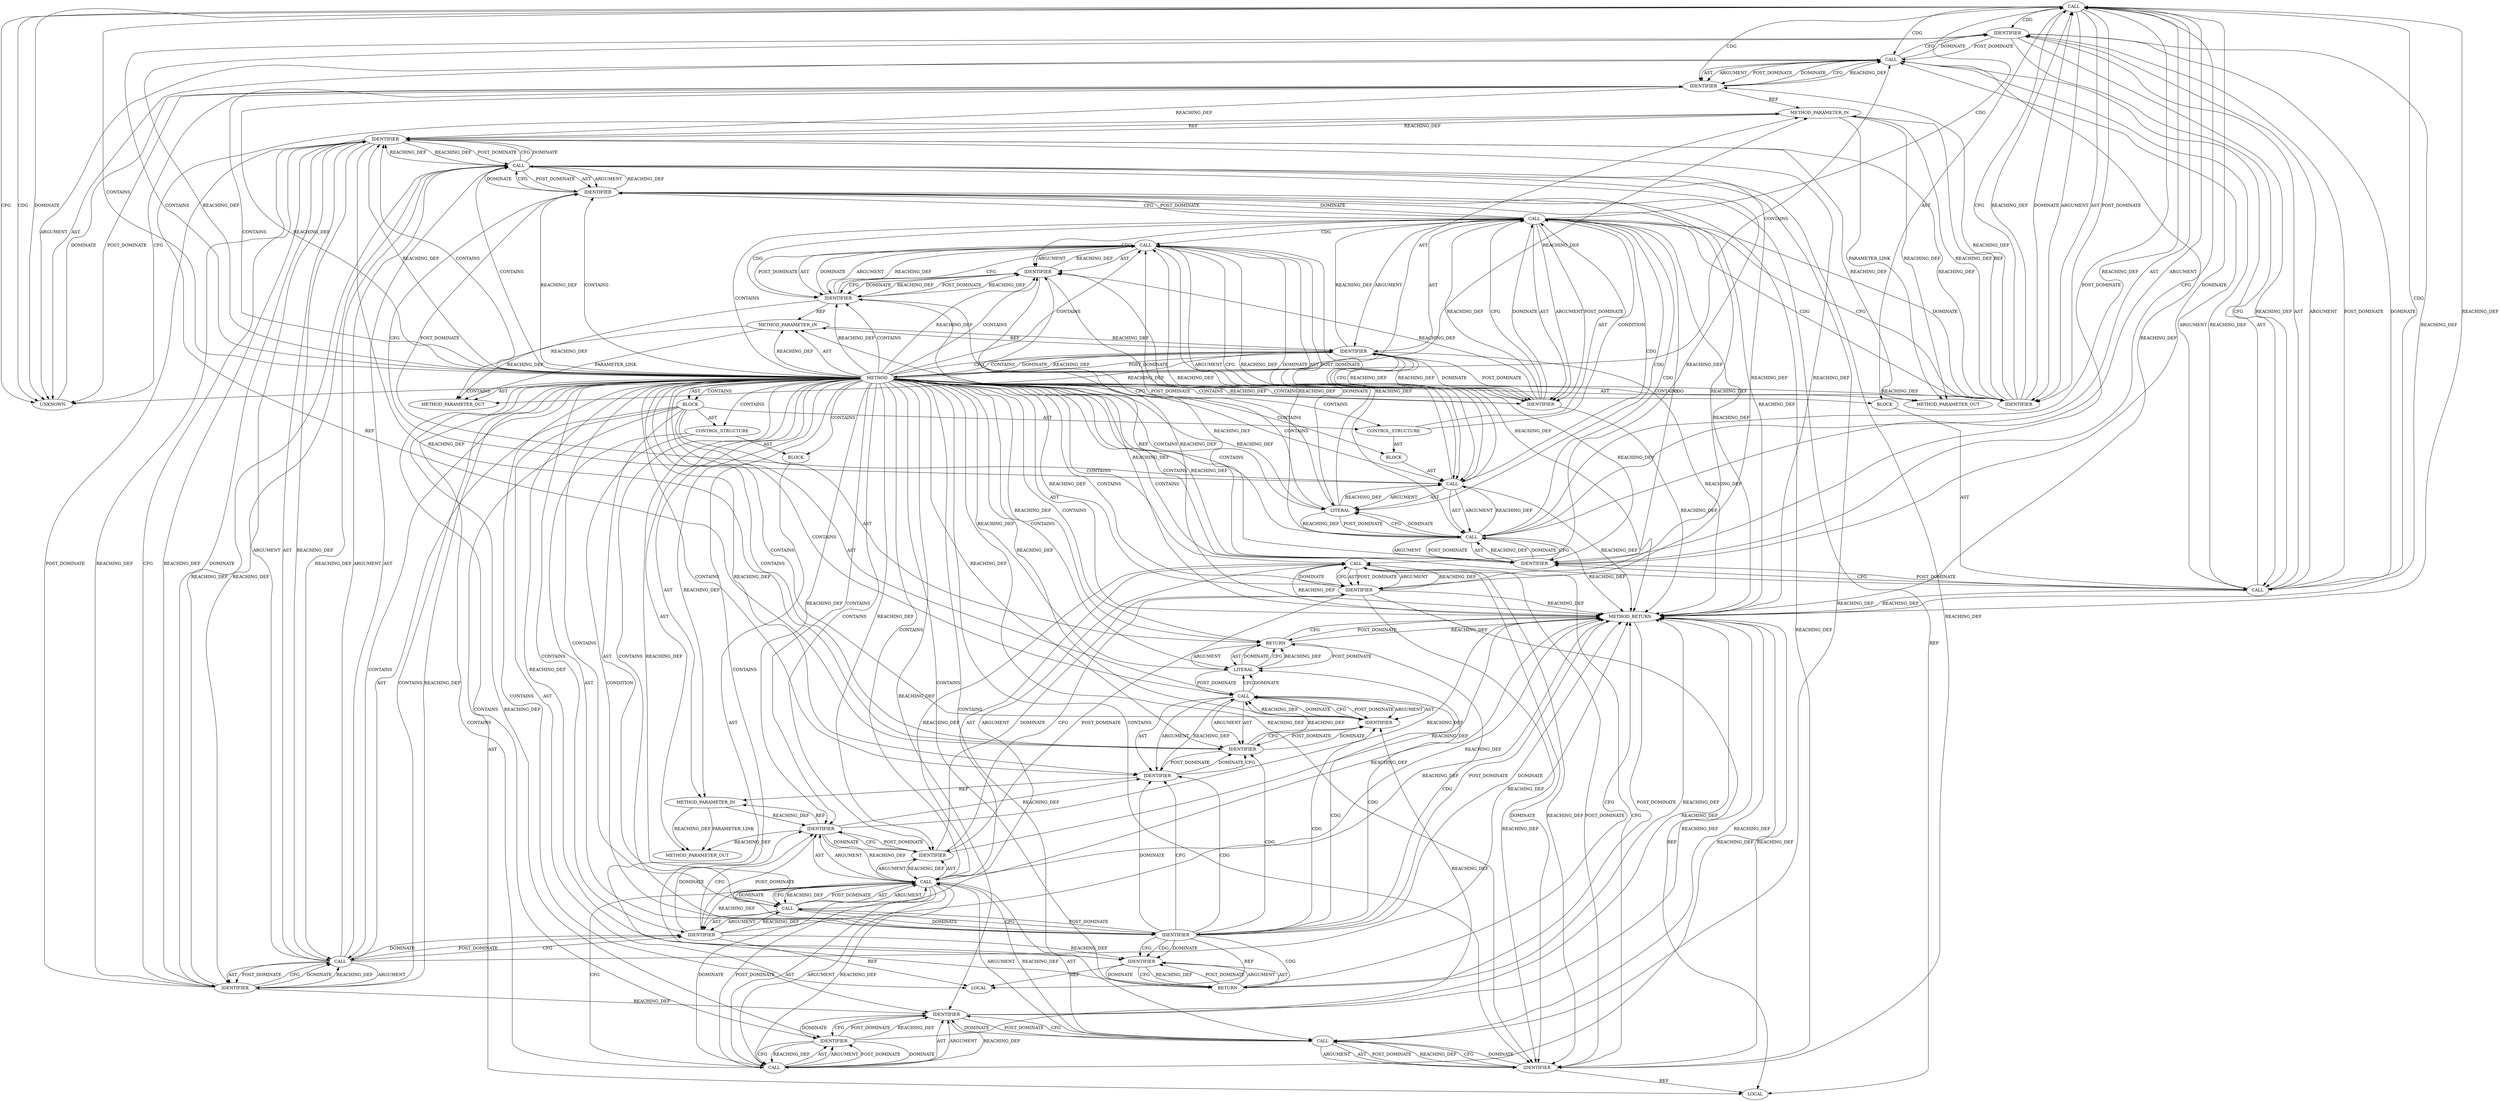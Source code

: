 digraph {
  3719 [label=CALL ORDER=1 ARGUMENT_INDEX=1 CODE="CTRL_BODY(base)" COLUMN_NUMBER=10 METHOD_FULL_NAME="file_code_old-a282a2f-decode_preamble-524.c:71:71:CTRL_BODY:1" LINE_NUMBER=1146 TYPE_FULL_NAME="ANY" DISPATCH_TYPE="INLINED" SIGNATURE="" NAME="CTRL_BODY"]
  3713 [label=CALL ORDER=1 ARGUMENT_INDEX=-1 CODE="ctrl_len < CEPH_PREAMBLE_INLINE_LEN" COLUMN_NUMBER=6 METHOD_FULL_NAME="<operator>.lessThan" LINE_NUMBER=1145 TYPE_FULL_NAME="<empty>" DISPATCH_TYPE="STATIC_DISPATCH" SIGNATURE="" NAME="<operator>.lessThan"]
  3749 [label=CONTROL_STRUCTURE CONTROL_STRUCTURE_TYPE="IF" ORDER=6 PARSER_TYPE_NAME="CASTIfStatement" ARGUMENT_INDEX=-1 CODE="if (ret)" COLUMN_NUMBER=2 LINE_NUMBER=1152]
  3733 [label=CALL ORDER=1 ARGUMENT_INDEX=1 CODE="&sg" COLUMN_NUMBER=14 METHOD_FULL_NAME="<operator>.addressOf" LINE_NUMBER=1149 TYPE_FULL_NAME="<empty>" DISPATCH_TYPE="STATIC_DISPATCH" SIGNATURE="" NAME="<operator>.addressOf"]
  3742 [label=CALL ORDER=3 ARGUMENT_INDEX=3 CODE="&sg" COLUMN_NUMBER=29 METHOD_FULL_NAME="<operator>.addressOf" LINE_NUMBER=1150 TYPE_FULL_NAME="<empty>" DISPATCH_TYPE="STATIC_DISPATCH" SIGNATURE="" NAME="<operator>.addressOf"]
  3730 [label=IDENTIFIER ORDER=1 ARGUMENT_INDEX=1 CODE="CEPH_PREAMBLE_INLINE_LEN" COLUMN_NUMBER=10 LINE_NUMBER=1147 TYPE_FULL_NAME="ANY" NAME="CEPH_PREAMBLE_INLINE_LEN"]
  3710 [label=LOCAL ORDER=1 CODE="struct scatterlist sg" COLUMN_NUMBER=21 LINE_NUMBER=1141 TYPE_FULL_NAME="scatterlist" NAME="sg"]
  3741 [label=IDENTIFIER ORDER=2 ARGUMENT_INDEX=2 CODE="true" COLUMN_NUMBER=23 LINE_NUMBER=1150 TYPE_FULL_NAME="ANY" NAME="true"]
  3747 [label=IDENTIFIER ORDER=1 ARGUMENT_INDEX=1 CODE="CEPH_PREAMBLE_SECURE_LEN" COLUMN_NUMBER=4 LINE_NUMBER=1151 TYPE_FULL_NAME="ANY" NAME="CEPH_PREAMBLE_SECURE_LEN"]
  3731 [label=IDENTIFIER ORDER=2 ARGUMENT_INDEX=2 CODE="ctrl_len" COLUMN_NUMBER=37 LINE_NUMBER=1147 TYPE_FULL_NAME="int" NAME="ctrl_len"]
  3757 [label=IDENTIFIER ORDER=3 ARGUMENT_INDEX=3 CODE="CEPH_PREAMBLE_SECURE_LEN" COLUMN_NUMBER=26 LINE_NUMBER=1155 TYPE_FULL_NAME="ANY" NAME="CEPH_PREAMBLE_SECURE_LEN"]
  3748 [label=IDENTIFIER ORDER=2 ARGUMENT_INDEX=2 CODE="CEPH_GCM_TAG_LEN" COLUMN_NUMBER=31 LINE_NUMBER=1151 TYPE_FULL_NAME="ANY" NAME="CEPH_GCM_TAG_LEN"]
  3717 [label=CALL ORDER=1 ARGUMENT_INDEX=1 CODE="memset(CTRL_BODY(base) + ctrl_len, 0,
		       CEPH_PREAMBLE_INLINE_LEN - ctrl_len)" COLUMN_NUMBER=3 METHOD_FULL_NAME="memset" LINE_NUMBER=1146 TYPE_FULL_NAME="<empty>" DISPATCH_TYPE="STATIC_DISPATCH" SIGNATURE="" NAME="memset"]
  3754 [label=CALL ORDER=7 ARGUMENT_INDEX=-1 CODE="add_out_kvec(con, base, CEPH_PREAMBLE_SECURE_LEN)" COLUMN_NUMBER=2 METHOD_FULL_NAME="add_out_kvec" LINE_NUMBER=1155 TYPE_FULL_NAME="<empty>" DISPATCH_TYPE="STATIC_DISPATCH" SIGNATURE="" NAME="add_out_kvec"]
  3734 [label=IDENTIFIER ORDER=1 ARGUMENT_INDEX=1 CODE="sg" COLUMN_NUMBER=15 LINE_NUMBER=1149 TYPE_FULL_NAME="scatterlist" NAME="sg"]
  3736 [label=IDENTIFIER ORDER=3 ARGUMENT_INDEX=3 CODE="CEPH_PREAMBLE_SECURE_LEN" COLUMN_NUMBER=25 LINE_NUMBER=1149 TYPE_FULL_NAME="ANY" NAME="CEPH_PREAMBLE_SECURE_LEN"]
  3726 [label=IDENTIFIER ORDER=2 ARGUMENT_INDEX=2 CODE="CEPH_PREAMBLE_LEN" COLUMN_NUMBER=10 LINE_NUMBER=1146 TYPE_FULL_NAME="ANY" NAME="CEPH_PREAMBLE_LEN"]
  3709 [label=BLOCK ORDER=4 ARGUMENT_INDEX=-1 CODE="{
	struct scatterlist sg;
	int ret;

	/* inline buffer padding? */
	if (ctrl_len < CEPH_PREAMBLE_INLINE_LEN)
		memset(CTRL_BODY(base) + ctrl_len, 0,
		       CEPH_PREAMBLE_INLINE_LEN - ctrl_len);

	sg_init_one(&sg, base, CEPH_PREAMBLE_SECURE_LEN);
	ret = gcm_crypt(con, true, &sg, &sg,
			CEPH_PREAMBLE_SECURE_LEN - CEPH_GCM_TAG_LEN);
	if (ret)
		return ret;

	add_out_kvec(con, base, CEPH_PREAMBLE_SECURE_LEN);
	return 0;
}" COLUMN_NUMBER=1 LINE_NUMBER=1140 TYPE_FULL_NAME="void"]
  3711 [label=LOCAL ORDER=2 CODE="int ret" COLUMN_NUMBER=6 LINE_NUMBER=1142 TYPE_FULL_NAME="int" NAME="ret"]
  3758 [label=RETURN ORDER=8 ARGUMENT_INDEX=-1 CODE="return 0;" COLUMN_NUMBER=2 LINE_NUMBER=1156]
  3743 [label=IDENTIFIER ORDER=1 ARGUMENT_INDEX=1 CODE="sg" COLUMN_NUMBER=30 LINE_NUMBER=1150 TYPE_FULL_NAME="scatterlist" NAME="sg"]
  3740 [label=IDENTIFIER ORDER=1 ARGUMENT_INDEX=1 CODE="con" COLUMN_NUMBER=18 LINE_NUMBER=1150 TYPE_FULL_NAME="ceph_connection*" NAME="con"]
  3759 [label=LITERAL ORDER=1 ARGUMENT_INDEX=-1 CODE="0" COLUMN_NUMBER=9 LINE_NUMBER=1156 TYPE_FULL_NAME="int"]
  3756 [label=IDENTIFIER ORDER=2 ARGUMENT_INDEX=2 CODE="base" COLUMN_NUMBER=20 LINE_NUMBER=1155 TYPE_FULL_NAME="void*" NAME="base"]
  3752 [label=RETURN ORDER=1 ARGUMENT_INDEX=1 CODE="return ret;" COLUMN_NUMBER=3 LINE_NUMBER=1153]
  3732 [label=CALL ORDER=4 ARGUMENT_INDEX=-1 CODE="sg_init_one(&sg, base, CEPH_PREAMBLE_SECURE_LEN)" COLUMN_NUMBER=2 METHOD_FULL_NAME="sg_init_one" LINE_NUMBER=1149 TYPE_FULL_NAME="<empty>" DISPATCH_TYPE="STATIC_DISPATCH" SIGNATURE="" NAME="sg_init_one"]
  3723 [label=CALL ORDER=1 ARGUMENT_INDEX=1 CODE="(void *)(base)" COLUMN_NUMBER=10 METHOD_FULL_NAME="<operator>.cast" LINE_NUMBER=1146 TYPE_FULL_NAME="<empty>" DISPATCH_TYPE="STATIC_DISPATCH" SIGNATURE="" NAME="<operator>.cast"]
  3746 [label=CALL ORDER=5 ARGUMENT_INDEX=5 CODE="CEPH_PREAMBLE_SECURE_LEN - CEPH_GCM_TAG_LEN" COLUMN_NUMBER=4 METHOD_FULL_NAME="<operator>.subtraction" LINE_NUMBER=1151 TYPE_FULL_NAME="<empty>" DISPATCH_TYPE="STATIC_DISPATCH" SIGNATURE="" NAME="<operator>.subtraction"]
  3745 [label=IDENTIFIER ORDER=1 ARGUMENT_INDEX=1 CODE="sg" COLUMN_NUMBER=35 LINE_NUMBER=1150 TYPE_FULL_NAME="scatterlist" NAME="sg"]
  3751 [label=BLOCK ORDER=2 ARGUMENT_INDEX=-1 CODE="<empty>" COLUMN_NUMBER=3 LINE_NUMBER=1153 TYPE_FULL_NAME="void"]
  3718 [label=CALL ORDER=1 ARGUMENT_INDEX=1 CODE="CTRL_BODY(base) + ctrl_len" COLUMN_NUMBER=10 METHOD_FULL_NAME="<operator>.addition" LINE_NUMBER=1146 TYPE_FULL_NAME="<empty>" DISPATCH_TYPE="STATIC_DISPATCH" SIGNATURE="" NAME="<operator>.addition"]
  3715 [label=IDENTIFIER ORDER=2 ARGUMENT_INDEX=2 CODE="CEPH_PREAMBLE_INLINE_LEN" COLUMN_NUMBER=17 LINE_NUMBER=1145 TYPE_FULL_NAME="ANY" NAME="CEPH_PREAMBLE_INLINE_LEN"]
  3735 [label=IDENTIFIER ORDER=2 ARGUMENT_INDEX=2 CODE="base" COLUMN_NUMBER=19 LINE_NUMBER=1149 TYPE_FULL_NAME="void*" NAME="base"]
  3755 [label=IDENTIFIER ORDER=1 ARGUMENT_INDEX=1 CODE="con" COLUMN_NUMBER=15 LINE_NUMBER=1155 TYPE_FULL_NAME="ceph_connection*" NAME="con"]
  3744 [label=CALL ORDER=4 ARGUMENT_INDEX=4 CODE="&sg" COLUMN_NUMBER=34 METHOD_FULL_NAME="<operator>.addressOf" LINE_NUMBER=1150 TYPE_FULL_NAME="<empty>" DISPATCH_TYPE="STATIC_DISPATCH" SIGNATURE="" NAME="<operator>.addressOf"]
  3753 [label=IDENTIFIER ORDER=1 ARGUMENT_INDEX=-1 CODE="ret" COLUMN_NUMBER=10 LINE_NUMBER=1153 TYPE_FULL_NAME="int" NAME="ret"]
  13114 [label=METHOD_PARAMETER_OUT ORDER=1 CODE="struct ceph_connection *con" IS_VARIADIC=false COLUMN_NUMBER=38 LINE_NUMBER=1138 TYPE_FULL_NAME="ceph_connection*" EVALUATION_STRATEGY="BY_VALUE" INDEX=1 NAME="con"]
  3727 [label=IDENTIFIER ORDER=2 ARGUMENT_INDEX=2 CODE="ctrl_len" COLUMN_NUMBER=28 LINE_NUMBER=1146 TYPE_FULL_NAME="int" NAME="ctrl_len"]
  3712 [label=CONTROL_STRUCTURE CONTROL_STRUCTURE_TYPE="IF" ORDER=3 PARSER_TYPE_NAME="CASTIfStatement" ARGUMENT_INDEX=-1 CODE="if (ctrl_len < CEPH_PREAMBLE_INLINE_LEN)" COLUMN_NUMBER=2 LINE_NUMBER=1145]
  3760 [label=METHOD_RETURN ORDER=5 CODE="RET" COLUMN_NUMBER=1 LINE_NUMBER=1138 TYPE_FULL_NAME="int" EVALUATION_STRATEGY="BY_VALUE"]
  3724 [label=UNKNOWN ORDER=1 PARSER_TYPE_NAME="CASTTypeId" ARGUMENT_INDEX=1 CODE="void *" COLUMN_NUMBER=10 LINE_NUMBER=1146 TYPE_FULL_NAME="<empty>" CONTAINED_REF="<empty>"]
  3721 [label=BLOCK ORDER=2 ARGUMENT_INDEX=1 CODE="<empty>" TYPE_FULL_NAME="void"]
  3722 [label=CALL ORDER=1 ARGUMENT_INDEX=1 CODE="(void *)(base) + CEPH_PREAMBLE_LEN" COLUMN_NUMBER=10 METHOD_FULL_NAME="<operator>.addition" LINE_NUMBER=1146 TYPE_FULL_NAME="<empty>" DISPATCH_TYPE="STATIC_DISPATCH" SIGNATURE="" NAME="<operator>.addition"]
  3708 [label=METHOD_PARAMETER_IN ORDER=3 CODE="int ctrl_len" IS_VARIADIC=false COLUMN_NUMBER=22 LINE_NUMBER=1139 TYPE_FULL_NAME="int" EVALUATION_STRATEGY="BY_VALUE" INDEX=3 NAME="ctrl_len"]
  3738 [label=IDENTIFIER ORDER=1 ARGUMENT_INDEX=1 CODE="ret" COLUMN_NUMBER=2 LINE_NUMBER=1150 TYPE_FULL_NAME="int" NAME="ret"]
  3714 [label=IDENTIFIER ORDER=1 ARGUMENT_INDEX=1 CODE="ctrl_len" COLUMN_NUMBER=6 LINE_NUMBER=1145 TYPE_FULL_NAME="int" NAME="ctrl_len"]
  3706 [label=METHOD_PARAMETER_IN ORDER=1 CODE="struct ceph_connection *con" IS_VARIADIC=false COLUMN_NUMBER=38 LINE_NUMBER=1138 TYPE_FULL_NAME="ceph_connection*" EVALUATION_STRATEGY="BY_VALUE" INDEX=1 NAME="con"]
  3728 [label=LITERAL ORDER=2 ARGUMENT_INDEX=2 CODE="0" COLUMN_NUMBER=38 LINE_NUMBER=1146 TYPE_FULL_NAME="int"]
  3716 [label=BLOCK ORDER=2 ARGUMENT_INDEX=-1 CODE="<empty>" COLUMN_NUMBER=3 LINE_NUMBER=1146 TYPE_FULL_NAME="void"]
  13115 [label=METHOD_PARAMETER_OUT ORDER=2 CODE="void *base" IS_VARIADIC=false COLUMN_NUMBER=10 LINE_NUMBER=1139 TYPE_FULL_NAME="void*" EVALUATION_STRATEGY="BY_VALUE" INDEX=2 NAME="base"]
  3707 [label=METHOD_PARAMETER_IN ORDER=2 CODE="void *base" IS_VARIADIC=false COLUMN_NUMBER=10 LINE_NUMBER=1139 TYPE_FULL_NAME="void*" EVALUATION_STRATEGY="BY_VALUE" INDEX=2 NAME="base"]
  3750 [label=IDENTIFIER ORDER=1 ARGUMENT_INDEX=-1 CODE="ret" COLUMN_NUMBER=6 LINE_NUMBER=1152 TYPE_FULL_NAME="int" NAME="ret"]
  3720 [label=IDENTIFIER ORDER=1 ARGUMENT_INDEX=1 CODE="base" COLUMN_NUMBER=10 LINE_NUMBER=1146 TYPE_FULL_NAME="void*" NAME="base"]
  3725 [label=IDENTIFIER ORDER=2 ARGUMENT_INDEX=2 CODE="base" COLUMN_NUMBER=10 LINE_NUMBER=1146 TYPE_FULL_NAME="void*" NAME="base"]
  13116 [label=METHOD_PARAMETER_OUT ORDER=3 CODE="int ctrl_len" IS_VARIADIC=false COLUMN_NUMBER=22 LINE_NUMBER=1139 TYPE_FULL_NAME="int" EVALUATION_STRATEGY="BY_VALUE" INDEX=3 NAME="ctrl_len"]
  3737 [label=CALL ORDER=5 ARGUMENT_INDEX=-1 CODE="ret = gcm_crypt(con, true, &sg, &sg,
			CEPH_PREAMBLE_SECURE_LEN - CEPH_GCM_TAG_LEN)" COLUMN_NUMBER=2 METHOD_FULL_NAME="<operator>.assignment" LINE_NUMBER=1150 TYPE_FULL_NAME="<empty>" DISPATCH_TYPE="STATIC_DISPATCH" SIGNATURE="" NAME="<operator>.assignment"]
  3729 [label=CALL ORDER=3 ARGUMENT_INDEX=3 CODE="CEPH_PREAMBLE_INLINE_LEN - ctrl_len" COLUMN_NUMBER=10 METHOD_FULL_NAME="<operator>.subtraction" LINE_NUMBER=1147 TYPE_FULL_NAME="<empty>" DISPATCH_TYPE="STATIC_DISPATCH" SIGNATURE="" NAME="<operator>.subtraction"]
  3705 [label=METHOD COLUMN_NUMBER=1 LINE_NUMBER=1138 COLUMN_NUMBER_END=9 IS_EXTERNAL=false SIGNATURE="int prepare_head_secure_small (ceph_connection*,void*,int)" NAME="prepare_head_secure_small" AST_PARENT_TYPE="TYPE_DECL" AST_PARENT_FULL_NAME="file_code_old-a282a2f-decode_preamble-524.c:<global>" ORDER=59 CODE="static int prepare_head_secure_small(struct ceph_connection *con,
				     void *base, int ctrl_len)
{
	struct scatterlist sg;
	int ret;

	/* inline buffer padding? */
	if (ctrl_len < CEPH_PREAMBLE_INLINE_LEN)
		memset(CTRL_BODY(base) + ctrl_len, 0,
		       CEPH_PREAMBLE_INLINE_LEN - ctrl_len);

	sg_init_one(&sg, base, CEPH_PREAMBLE_SECURE_LEN);
	ret = gcm_crypt(con, true, &sg, &sg,
			CEPH_PREAMBLE_SECURE_LEN - CEPH_GCM_TAG_LEN);
	if (ret)
		return ret;

	add_out_kvec(con, base, CEPH_PREAMBLE_SECURE_LEN);
	return 0;
}" FULL_NAME="prepare_head_secure_small" LINE_NUMBER_END=1146 FILENAME="file_code_old-a282a2f-decode_preamble-524.c"]
  3739 [label=CALL ORDER=2 ARGUMENT_INDEX=2 CODE="gcm_crypt(con, true, &sg, &sg,
			CEPH_PREAMBLE_SECURE_LEN - CEPH_GCM_TAG_LEN)" COLUMN_NUMBER=8 METHOD_FULL_NAME="gcm_crypt" LINE_NUMBER=1150 TYPE_FULL_NAME="<empty>" DISPATCH_TYPE="STATIC_DISPATCH" SIGNATURE="" NAME="gcm_crypt"]
  3734 -> 3717 [label=POST_DOMINATE ]
  3733 -> 3735 [label=CFG ]
  3759 -> 3758 [label=DOMINATE ]
  3705 -> 3758 [label=CONTAINS ]
  3743 -> 3710 [label=REF ]
  3720 -> 3707 [label=REF ]
  3737 -> 3738 [label=AST ]
  3756 -> 3757 [label=DOMINATE ]
  3750 -> 3755 [label=DOMINATE ]
  3730 -> 3729 [label=REACHING_DEF VARIABLE="CEPH_PREAMBLE_INLINE_LEN"]
  3731 -> 3708 [label=REF ]
  3737 -> 3739 [label=POST_DOMINATE ]
  3721 -> 3722 [label=AST ]
  3705 -> 3727 [label=CONTAINS ]
  3705 -> 3743 [label=CONTAINS ]
  3735 -> 3736 [label=DOMINATE ]
  3729 -> 3731 [label=AST ]
  3748 -> 3746 [label=DOMINATE ]
  3726 -> 3722 [label=CFG ]
  3740 -> 3706 [label=REF ]
  3732 -> 3738 [label=CFG ]
  3705 -> 3720 [label=REACHING_DEF VARIABLE=""]
  3758 -> 3759 [label=POST_DOMINATE ]
  3720 -> 3719 [label=CFG ]
  3731 -> 3729 [label=DOMINATE ]
  3750 -> 3753 [label=CFG ]
  3744 -> 3739 [label=REACHING_DEF VARIABLE="&sg"]
  3750 -> 3753 [label=CDG ]
  3726 -> 3723 [label=POST_DOMINATE ]
  3731 -> 13116 [label=REACHING_DEF VARIABLE="ctrl_len"]
  3725 -> 3707 [label=REF ]
  3705 -> 3748 [label=CONTAINS ]
  3716 -> 3717 [label=AST ]
  3739 -> 3740 [label=AST ]
  3723 -> 3724 [label=AST ]
  3705 -> 3740 [label=CONTAINS ]
  3719 -> 3724 [label=CDG ]
  3705 -> 3735 [label=CONTAINS ]
  3719 -> 3720 [label=ARGUMENT ]
  3705 -> 3747 [label=REACHING_DEF VARIABLE=""]
  3747 -> 3744 [label=POST_DOMINATE ]
  3714 -> 3727 [label=REACHING_DEF VARIABLE="ctrl_len"]
  3715 -> 3714 [label=REACHING_DEF VARIABLE="CEPH_PREAMBLE_INLINE_LEN"]
  3732 -> 3760 [label=REACHING_DEF VARIABLE="sg_init_one(&sg, base, CEPH_PREAMBLE_SECURE_LEN)"]
  3713 -> 3715 [label=AST ]
  3733 -> 3734 [label=POST_DOMINATE ]
  3738 -> 3711 [label=REF ]
  3736 -> 3735 [label=POST_DOMINATE ]
  3705 -> 3759 [label=REACHING_DEF VARIABLE=""]
  3733 -> 3742 [label=REACHING_DEF VARIABLE="&sg"]
  3718 -> 3727 [label=ARGUMENT ]
  3749 -> 3751 [label=AST ]
  3750 -> 3755 [label=CFG ]
  3719 -> 3723 [label=CDG ]
  3719 -> 3721 [label=AST ]
  3729 -> 3718 [label=REACHING_DEF VARIABLE="CEPH_PREAMBLE_INLINE_LEN - ctrl_len"]
  3705 -> 3755 [label=REACHING_DEF VARIABLE=""]
  3748 -> 3747 [label=POST_DOMINATE ]
  3723 -> 3725 [label=AST ]
  3717 -> 3728 [label=ARGUMENT ]
  3732 -> 3735 [label=ARGUMENT ]
  3729 -> 3760 [label=REACHING_DEF VARIABLE="CEPH_PREAMBLE_INLINE_LEN - ctrl_len"]
  3755 -> 3706 [label=REF ]
  3745 -> 3744 [label=REACHING_DEF VARIABLE="sg"]
  3739 -> 3744 [label=AST ]
  3719 -> 3718 [label=REACHING_DEF VARIABLE="CTRL_BODY(base)"]
  3715 -> 3760 [label=REACHING_DEF VARIABLE="CEPH_PREAMBLE_INLINE_LEN"]
  3735 -> 3732 [label=REACHING_DEF VARIABLE="base"]
  3738 -> 3732 [label=POST_DOMINATE ]
  3713 -> 3760 [label=REACHING_DEF VARIABLE="ctrl_len < CEPH_PREAMBLE_INLINE_LEN"]
  3758 -> 3759 [label=ARGUMENT ]
  3734 -> 3733 [label=REACHING_DEF VARIABLE="sg"]
  3757 -> 3756 [label=POST_DOMINATE ]
  3746 -> 3748 [label=AST ]
  3719 -> 3727 [label=CFG ]
  3705 -> 3709 [label=AST ]
  3705 -> 3758 [label=REACHING_DEF VARIABLE=""]
  3705 -> 3729 [label=CONTAINS ]
  3736 -> 3732 [label=CFG ]
  3731 -> 3760 [label=REACHING_DEF VARIABLE="ctrl_len"]
  3713 -> 3719 [label=CDG ]
  3739 -> 3760 [label=REACHING_DEF VARIABLE="gcm_crypt(con, true, &sg, &sg,
			CEPH_PREAMBLE_SECURE_LEN - CEPH_GCM_TAG_LEN)"]
  3715 -> 3713 [label=REACHING_DEF VARIABLE="CEPH_PREAMBLE_INLINE_LEN"]
  3746 -> 3748 [label=ARGUMENT ]
  3746 -> 3739 [label=REACHING_DEF VARIABLE="CEPH_PREAMBLE_SECURE_LEN - CEPH_GCM_TAG_LEN"]
  3705 -> 3731 [label=REACHING_DEF VARIABLE=""]
  3735 -> 3707 [label=REF ]
  3742 -> 3760 [label=REACHING_DEF VARIABLE="&sg"]
  3750 -> 3754 [label=CDG ]
  3736 -> 3735 [label=REACHING_DEF VARIABLE="CEPH_PREAMBLE_SECURE_LEN"]
  3705 -> 3736 [label=REACHING_DEF VARIABLE=""]
  3705 -> 3752 [label=CONTAINS ]
  3759 -> 3754 [label=POST_DOMINATE ]
  3705 -> 3721 [label=CONTAINS ]
  3726 -> 3760 [label=REACHING_DEF VARIABLE="CEPH_PREAMBLE_LEN"]
  3705 -> 3754 [label=CONTAINS ]
  3722 -> 3726 [label=AST ]
  3718 -> 3719 [label=AST ]
  3734 -> 3733 [label=DOMINATE ]
  3705 -> 3706 [label=AST ]
  3705 -> 3722 [label=CONTAINS ]
  3707 -> 13115 [label=PARAMETER_LINK ]
  3705 -> 3725 [label=REACHING_DEF VARIABLE=""]
  3742 -> 3743 [label=AST ]
  3747 -> 3757 [label=REACHING_DEF VARIABLE="CEPH_PREAMBLE_SECURE_LEN"]
  3705 -> 3724 [label=CONTAINS ]
  3735 -> 13115 [label=REACHING_DEF VARIABLE="base"]
  3752 -> 3753 [label=POST_DOMINATE ]
  3727 -> 3722 [label=POST_DOMINATE ]
  3722 -> 3726 [label=ARGUMENT ]
  3731 -> 3730 [label=POST_DOMINATE ]
  3742 -> 3743 [label=POST_DOMINATE ]
  3709 -> 3758 [label=AST ]
  3754 -> 3756 [label=ARGUMENT ]
  3733 -> 3745 [label=REACHING_DEF VARIABLE="&sg"]
  3756 -> 3754 [label=REACHING_DEF VARIABLE="base"]
  3728 -> 3730 [label=CFG ]
  3739 -> 3737 [label=REACHING_DEF VARIABLE="gcm_crypt(con, true, &sg, &sg,
			CEPH_PREAMBLE_SECURE_LEN - CEPH_GCM_TAG_LEN)"]
  3738 -> 3740 [label=DOMINATE ]
  3714 -> 3705 [label=POST_DOMINATE ]
  3705 -> 3741 [label=CONTAINS ]
  3708 -> 3714 [label=REACHING_DEF VARIABLE="ctrl_len"]
  3758 -> 3759 [label=AST ]
  3742 -> 3745 [label=CFG ]
  3750 -> 3711 [label=REF ]
  3729 -> 3717 [label=CFG ]
  3747 -> 3748 [label=DOMINATE ]
  3743 -> 3742 [label=REACHING_DEF VARIABLE="sg"]
  3747 -> 3746 [label=REACHING_DEF VARIABLE="CEPH_PREAMBLE_SECURE_LEN"]
  3724 -> 3725 [label=DOMINATE ]
  3732 -> 3736 [label=ARGUMENT ]
  3729 -> 3730 [label=AST ]
  3753 -> 3752 [label=DOMINATE ]
  3744 -> 3747 [label=CFG ]
  3751 -> 3752 [label=AST ]
  3729 -> 3731 [label=POST_DOMINATE ]
  3728 -> 3730 [label=DOMINATE ]
  3733 -> 3736 [label=REACHING_DEF VARIABLE="&sg"]
  3725 -> 3724 [label=POST_DOMINATE ]
  3738 -> 3753 [label=REACHING_DEF VARIABLE="ret"]
  3737 -> 3739 [label=AST ]
  3739 -> 3742 [label=AST ]
  3713 -> 3715 [label=ARGUMENT ]
  3719 -> 3720 [label=AST ]
  3705 -> 3759 [label=CONTAINS ]
  3719 -> 3724 [label=DOMINATE ]
  3718 -> 3728 [label=CFG ]
  3705 -> 3751 [label=CONTAINS ]
  3713 -> 3714 [label=ARGUMENT ]
  3705 -> 3712 [label=CONTAINS ]
  3717 -> 3718 [label=ARGUMENT ]
  3705 -> 3720 [label=CONTAINS ]
  3760 -> 3752 [label=POST_DOMINATE ]
  3712 -> 3713 [label=AST ]
  3709 -> 3710 [label=AST ]
  3723 -> 3724 [label=ARGUMENT ]
  3756 -> 3757 [label=CFG ]
  3707 -> 3720 [label=REACHING_DEF VARIABLE="base"]
  3729 -> 3717 [label=DOMINATE ]
  3749 -> 3750 [label=AST ]
  3709 -> 3711 [label=AST ]
  3733 -> 3735 [label=DOMINATE ]
  3705 -> 3707 [label=AST ]
  3714 -> 3715 [label=REACHING_DEF VARIABLE="ctrl_len"]
  3712 -> 3716 [label=AST ]
  3713 -> 3720 [label=CFG ]
  3736 -> 3732 [label=DOMINATE ]
  3709 -> 3749 [label=AST ]
  3732 -> 3733 [label=ARGUMENT ]
  3715 -> 3713 [label=CFG ]
  3713 -> 3717 [label=CDG ]
  3737 -> 3750 [label=CFG ]
  3727 -> 3718 [label=REACHING_DEF VARIABLE="ctrl_len"]
  3746 -> 3760 [label=REACHING_DEF VARIABLE="CEPH_PREAMBLE_SECURE_LEN - CEPH_GCM_TAG_LEN"]
  3725 -> 3735 [label=REACHING_DEF VARIABLE="base"]
  3745 -> 3744 [label=CFG ]
  3745 -> 3710 [label=REF ]
  3740 -> 13114 [label=REACHING_DEF VARIABLE="con"]
  3732 -> 3736 [label=POST_DOMINATE ]
  3705 -> 3715 [label=CONTAINS ]
  3743 -> 3760 [label=REACHING_DEF VARIABLE="sg"]
  3705 -> 3708 [label=REACHING_DEF VARIABLE=""]
  3740 -> 3755 [label=REACHING_DEF VARIABLE="con"]
  3735 -> 3733 [label=REACHING_DEF VARIABLE="base"]
  3744 -> 3747 [label=DOMINATE ]
  3717 -> 3760 [label=REACHING_DEF VARIABLE="memset(CTRL_BODY(base) + ctrl_len, 0,
		       CEPH_PREAMBLE_INLINE_LEN - ctrl_len)"]
  3738 -> 3760 [label=REACHING_DEF VARIABLE="ret"]
  3705 -> 3755 [label=CONTAINS ]
  3712 -> 3713 [label=CONDITION ]
  3705 -> 3739 [label=CONTAINS ]
  3739 -> 3738 [label=REACHING_DEF VARIABLE="gcm_crypt(con, true, &sg, &sg,
			CEPH_PREAMBLE_SECURE_LEN - CEPH_GCM_TAG_LEN)"]
  3743 -> 3742 [label=DOMINATE ]
  3705 -> 3746 [label=CONTAINS ]
  3728 -> 3718 [label=POST_DOMINATE ]
  3705 -> 3757 [label=REACHING_DEF VARIABLE=""]
  3749 -> 3750 [label=CONDITION ]
  3746 -> 3747 [label=AST ]
  3705 -> 13115 [label=AST ]
  3740 -> 3738 [label=POST_DOMINATE ]
  3705 -> 3714 [label=CFG ]
  3705 -> 3728 [label=CONTAINS ]
  3722 -> 3760 [label=REACHING_DEF VARIABLE="(void *)(base) + CEPH_PREAMBLE_LEN"]
  3714 -> 3708 [label=REF ]
  3705 -> 3734 [label=CONTAINS ]
  3739 -> 3742 [label=ARGUMENT ]
  3760 -> 3750 [label=POST_DOMINATE ]
  3757 -> 3754 [label=REACHING_DEF VARIABLE="CEPH_PREAMBLE_SECURE_LEN"]
  3705 -> 3736 [label=CONTAINS ]
  3733 -> 3744 [label=REACHING_DEF VARIABLE="&sg"]
  3708 -> 13116 [label=REACHING_DEF VARIABLE="ctrl_len"]
  3705 -> 3713 [label=CONTAINS ]
  3714 -> 3760 [label=REACHING_DEF VARIABLE="ctrl_len"]
  3705 -> 3757 [label=CONTAINS ]
  3718 -> 3729 [label=REACHING_DEF VARIABLE="CTRL_BODY(base) + ctrl_len"]
  3739 -> 3737 [label=DOMINATE ]
  3706 -> 13114 [label=REACHING_DEF VARIABLE="con"]
  3705 -> 3716 [label=CONTAINS ]
  3705 -> 3731 [label=CONTAINS ]
  3715 -> 3713 [label=DOMINATE ]
  3724 -> 3725 [label=CFG ]
  3725 -> 3723 [label=DOMINATE ]
  3709 -> 3732 [label=AST ]
  3705 -> 3715 [label=REACHING_DEF VARIABLE=""]
  3746 -> 3739 [label=CFG ]
  3705 -> 3719 [label=CONTAINS ]
  3705 -> 3707 [label=REACHING_DEF VARIABLE=""]
  3737 -> 3739 [label=ARGUMENT ]
  3723 -> 3726 [label=CFG ]
  3723 -> 3725 [label=ARGUMENT ]
  3717 -> 3728 [label=AST ]
  3713 -> 3730 [label=CDG ]
  3744 -> 3745 [label=ARGUMENT ]
  3752 -> 3753 [label=ARGUMENT ]
  3727 -> 3719 [label=POST_DOMINATE ]
  3735 -> 3736 [label=CFG ]
  3705 -> 3745 [label=CONTAINS ]
  3713 -> 3731 [label=CDG ]
  3750 -> 3753 [label=DOMINATE ]
  3706 -> 3740 [label=REACHING_DEF VARIABLE="con"]
  3709 -> 3712 [label=AST ]
  3730 -> 3731 [label=CFG ]
  3755 -> 3756 [label=DOMINATE ]
  3732 -> 3736 [label=AST ]
  3713 -> 3715 [label=POST_DOMINATE ]
  3719 -> 3722 [label=CDG ]
  3718 -> 3727 [label=POST_DOMINATE ]
  3714 -> 3713 [label=REACHING_DEF VARIABLE="ctrl_len"]
  3727 -> 3718 [label=DOMINATE ]
  3739 -> 3737 [label=CFG ]
  3742 -> 3739 [label=REACHING_DEF VARIABLE="&sg"]
  3732 -> 3735 [label=AST ]
  3739 -> 3741 [label=AST ]
  3744 -> 3760 [label=REACHING_DEF VARIABLE="&sg"]
  3733 -> 3734 [label=AST ]
  3756 -> 3755 [label=POST_DOMINATE ]
  3729 -> 3730 [label=ARGUMENT ]
  3705 -> 3750 [label=CONTAINS ]
  3705 -> 3745 [label=REACHING_DEF VARIABLE=""]
  3759 -> 3758 [label=CFG ]
  3736 -> 3747 [label=REACHING_DEF VARIABLE="CEPH_PREAMBLE_SECURE_LEN"]
  3705 -> 3748 [label=REACHING_DEF VARIABLE=""]
  3734 -> 3743 [label=REACHING_DEF VARIABLE="sg"]
  3730 -> 3731 [label=DOMINATE ]
  3717 -> 3729 [label=AST ]
  3748 -> 3760 [label=REACHING_DEF VARIABLE="CEPH_GCM_TAG_LEN"]
  3741 -> 3743 [label=CFG ]
  3742 -> 3745 [label=DOMINATE ]
  3737 -> 3738 [label=ARGUMENT ]
  3734 -> 3710 [label=REF ]
  3709 -> 3737 [label=AST ]
  3713 -> 3729 [label=CDG ]
  3732 -> 3733 [label=AST ]
  3705 -> 3753 [label=REACHING_DEF VARIABLE=""]
  3752 -> 3760 [label=REACHING_DEF VARIABLE="<RET>"]
  3725 -> 3723 [label=CFG ]
  3754 -> 3756 [label=AST ]
  3750 -> 3756 [label=CDG ]
  3742 -> 3743 [label=ARGUMENT ]
  3754 -> 3757 [label=POST_DOMINATE ]
  3714 -> 3715 [label=CFG ]
  3753 -> 3752 [label=CFG ]
  3740 -> 3760 [label=REACHING_DEF VARIABLE="con"]
  3705 -> 3742 [label=CONTAINS ]
  3754 -> 3755 [label=AST ]
  3705 -> 3727 [label=REACHING_DEF VARIABLE=""]
  3728 -> 3718 [label=REACHING_DEF VARIABLE="0"]
  3758 -> 3760 [label=REACHING_DEF VARIABLE="<RET>"]
  3754 -> 3757 [label=ARGUMENT ]
  3705 -> 3750 [label=REACHING_DEF VARIABLE=""]
  3744 -> 3745 [label=AST ]
  3718 -> 3727 [label=AST ]
  3754 -> 3755 [label=ARGUMENT ]
  3714 -> 13116 [label=REACHING_DEF VARIABLE="ctrl_len"]
  3754 -> 3757 [label=AST ]
  3739 -> 3746 [label=POST_DOMINATE ]
  3713 -> 3734 [label=DOMINATE ]
  3718 -> 3717 [label=REACHING_DEF VARIABLE="CTRL_BODY(base) + ctrl_len"]
  3752 -> 3760 [label=CFG ]
  3719 -> 3727 [label=DOMINATE ]
  3720 -> 3735 [label=REACHING_DEF VARIABLE="base"]
  3743 -> 3745 [label=REACHING_DEF VARIABLE="sg"]
  3705 -> 3737 [label=CONTAINS ]
  3707 -> 13115 [label=REACHING_DEF VARIABLE="base"]
  3705 -> 3733 [label=CONTAINS ]
  3741 -> 3739 [label=REACHING_DEF VARIABLE="true"]
  3705 -> 3735 [label=REACHING_DEF VARIABLE=""]
  3734 -> 3760 [label=REACHING_DEF VARIABLE="sg"]
  3736 -> 3733 [label=REACHING_DEF VARIABLE="CEPH_PREAMBLE_SECURE_LEN"]
  3705 -> 3734 [label=REACHING_DEF VARIABLE=""]
  3745 -> 3742 [label=POST_DOMINATE ]
  3718 -> 3760 [label=REACHING_DEF VARIABLE="CTRL_BODY(base) + ctrl_len"]
  3705 -> 3708 [label=AST ]
  3757 -> 3754 [label=DOMINATE ]
  3705 -> 3728 [label=REACHING_DEF VARIABLE=""]
  3747 -> 3748 [label=CFG ]
  3758 -> 3760 [label=CFG ]
  3733 -> 3732 [label=REACHING_DEF VARIABLE="&sg"]
  3720 -> 3719 [label=REACHING_DEF VARIABLE="base"]
  3735 -> 3756 [label=REACHING_DEF VARIABLE="base"]
  3750 -> 3757 [label=CDG ]
  3748 -> 3746 [label=CFG ]
  3739 -> 3741 [label=ARGUMENT ]
  3723 -> 3726 [label=DOMINATE ]
  3705 -> 3756 [label=CONTAINS ]
  3729 -> 3731 [label=ARGUMENT ]
  3747 -> 3760 [label=REACHING_DEF VARIABLE="CEPH_PREAMBLE_SECURE_LEN"]
  3730 -> 3728 [label=POST_DOMINATE ]
  3705 -> 3726 [label=CONTAINS ]
  3733 -> 3735 [label=REACHING_DEF VARIABLE="&sg"]
  3735 -> 3733 [label=POST_DOMINATE ]
  3705 -> 3717 [label=CONTAINS ]
  3708 -> 13116 [label=PARAMETER_LINK ]
  3705 -> 3723 [label=CONTAINS ]
  3733 -> 3743 [label=REACHING_DEF VARIABLE="&sg"]
  3705 -> 3756 [label=REACHING_DEF VARIABLE=""]
  3754 -> 3759 [label=CFG ]
  3760 -> 3758 [label=POST_DOMINATE ]
  3705 -> 3714 [label=CONTAINS ]
  3722 -> 3723 [label=AST ]
  3737 -> 3760 [label=REACHING_DEF VARIABLE="ret = gcm_crypt(con, true, &sg, &sg,
			CEPH_PREAMBLE_SECURE_LEN - CEPH_GCM_TAG_LEN)"]
  3741 -> 3740 [label=POST_DOMINATE ]
  3753 -> 3711 [label=REF ]
  3745 -> 3760 [label=REACHING_DEF VARIABLE="sg"]
  3742 -> 3745 [label=REACHING_DEF VARIABLE="&sg"]
  3732 -> 3738 [label=DOMINATE ]
  3705 -> 3709 [label=CONTAINS ]
  3734 -> 3745 [label=REACHING_DEF VARIABLE="sg"]
  3719 -> 3725 [label=CDG ]
  3705 -> 3749 [label=CONTAINS ]
  3725 -> 3723 [label=REACHING_DEF VARIABLE="base"]
  3739 -> 3746 [label=ARGUMENT ]
  3713 -> 3728 [label=CDG ]
  3734 -> 3733 [label=CFG ]
  3748 -> 3746 [label=REACHING_DEF VARIABLE="CEPH_GCM_TAG_LEN"]
  3705 -> 3730 [label=REACHING_DEF VARIABLE=""]
  3722 -> 3727 [label=CFG ]
  3705 -> 3747 [label=CONTAINS ]
  3713 -> 3718 [label=CDG ]
  3744 -> 3745 [label=POST_DOMINATE ]
  3740 -> 3741 [label=CFG ]
  3750 -> 3755 [label=CDG ]
  3717 -> 3729 [label=POST_DOMINATE ]
  3756 -> 3707 [label=REF ]
  3735 -> 3736 [label=REACHING_DEF VARIABLE="base"]
  3726 -> 3722 [label=REACHING_DEF VARIABLE="CEPH_PREAMBLE_LEN"]
  3729 -> 3717 [label=REACHING_DEF VARIABLE="CEPH_PREAMBLE_INLINE_LEN - ctrl_len"]
  3731 -> 3729 [label=REACHING_DEF VARIABLE="ctrl_len"]
  3731 -> 3729 [label=CFG ]
  3739 -> 3746 [label=AST ]
  3723 -> 3725 [label=POST_DOMINATE ]
  3746 -> 3747 [label=ARGUMENT ]
  3715 -> 3714 [label=POST_DOMINATE ]
  3730 -> 3731 [label=REACHING_DEF VARIABLE="CEPH_PREAMBLE_INLINE_LEN"]
  3745 -> 3744 [label=DOMINATE ]
  3718 -> 3719 [label=ARGUMENT ]
  3705 -> 3732 [label=CONTAINS ]
  3746 -> 3739 [label=DOMINATE ]
  3723 -> 3760 [label=REACHING_DEF VARIABLE="(void *)(base)"]
  3737 -> 3750 [label=DOMINATE ]
  3757 -> 3754 [label=CFG ]
  3717 -> 3729 [label=ARGUMENT ]
  3726 -> 3722 [label=DOMINATE ]
  3719 -> 3724 [label=CFG ]
  3739 -> 3744 [label=ARGUMENT ]
  3719 -> 3720 [label=POST_DOMINATE ]
  3727 -> 3731 [label=REACHING_DEF VARIABLE="ctrl_len"]
  3755 -> 3754 [label=REACHING_DEF VARIABLE="con"]
  3759 -> 3758 [label=REACHING_DEF VARIABLE="0"]
  3746 -> 3748 [label=POST_DOMINATE ]
  3718 -> 3728 [label=DOMINATE ]
  3709 -> 3754 [label=AST ]
  3717 -> 3718 [label=AST ]
  3753 -> 3752 [label=REACHING_DEF VARIABLE="ret"]
  3739 -> 3740 [label=ARGUMENT ]
  3733 -> 3734 [label=ARGUMENT ]
  3705 -> 3706 [label=REACHING_DEF VARIABLE=""]
  3741 -> 3743 [label=DOMINATE ]
  3705 -> 3740 [label=REACHING_DEF VARIABLE=""]
  3714 -> 3715 [label=DOMINATE ]
  3705 -> 3714 [label=DOMINATE ]
  3736 -> 3732 [label=REACHING_DEF VARIABLE="CEPH_PREAMBLE_SECURE_LEN"]
  3723 -> 3722 [label=REACHING_DEF VARIABLE="(void *)(base)"]
  3738 -> 3740 [label=CFG ]
  3750 -> 3760 [label=DOMINATE ]
  3738 -> 3737 [label=REACHING_DEF VARIABLE="ret"]
  3722 -> 3723 [label=ARGUMENT ]
  3731 -> 3730 [label=REACHING_DEF VARIABLE="ctrl_len"]
  3754 -> 3759 [label=DOMINATE ]
  3755 -> 3756 [label=CFG ]
  3750 -> 3758 [label=CDG ]
  3705 -> 3760 [label=AST ]
  3713 -> 3727 [label=CDG ]
  3705 -> 3743 [label=REACHING_DEF VARIABLE=""]
  3705 -> 3725 [label=CONTAINS ]
  3740 -> 3739 [label=REACHING_DEF VARIABLE="con"]
  3713 -> 3720 [label=DOMINATE ]
  3722 -> 3726 [label=POST_DOMINATE ]
  3748 -> 3747 [label=REACHING_DEF VARIABLE="CEPH_GCM_TAG_LEN"]
  3735 -> 3760 [label=REACHING_DEF VARIABLE="base"]
  3727 -> 3708 [label=REF ]
  3719 -> 3760 [label=REACHING_DEF VARIABLE="CTRL_BODY(base)"]
  3750 -> 3737 [label=POST_DOMINATE ]
  3707 -> 3735 [label=REACHING_DEF VARIABLE="base"]
  3713 -> 3734 [label=CFG ]
  3734 -> 3713 [label=POST_DOMINATE ]
  3705 -> 3726 [label=REACHING_DEF VARIABLE=""]
  3740 -> 3741 [label=DOMINATE ]
  3705 -> 3744 [label=CONTAINS ]
  3727 -> 3718 [label=CFG ]
  3705 -> 3730 [label=CONTAINS ]
  3705 -> 3738 [label=CONTAINS ]
  3743 -> 3741 [label=POST_DOMINATE ]
  3720 -> 3725 [label=REACHING_DEF VARIABLE="base"]
  3730 -> 3760 [label=REACHING_DEF VARIABLE="CEPH_PREAMBLE_INLINE_LEN"]
  3717 -> 3734 [label=CFG ]
  3713 -> 3720 [label=CDG ]
  3705 -> 13114 [label=AST ]
  3750 -> 3759 [label=CDG ]
  3728 -> 3729 [label=REACHING_DEF VARIABLE="0"]
  3743 -> 3742 [label=CFG ]
  3705 -> 13116 [label=AST ]
  3705 -> 3714 [label=REACHING_DEF VARIABLE=""]
  3752 -> 3753 [label=AST ]
  3705 -> 3753 [label=CONTAINS ]
  3728 -> 3717 [label=REACHING_DEF VARIABLE="0"]
  3750 -> 3752 [label=CDG ]
  3715 -> 3730 [label=REACHING_DEF VARIABLE="CEPH_PREAMBLE_INLINE_LEN"]
  3705 -> 3741 [label=REACHING_DEF VARIABLE=""]
  3705 -> 3718 [label=CONTAINS ]
  3706 -> 13114 [label=PARAMETER_LINK ]
  3719 -> 3726 [label=CDG ]
  3741 -> 3760 [label=REACHING_DEF VARIABLE="true"]
  3720 -> 3719 [label=DOMINATE ]
  3713 -> 3714 [label=AST ]
}
